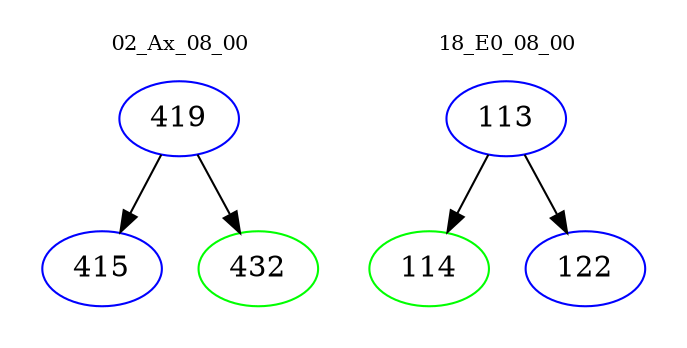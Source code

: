 digraph{
subgraph cluster_0 {
color = white
label = "02_Ax_08_00";
fontsize=10;
T0_419 [label="419", color="blue"]
T0_419 -> T0_415 [color="black"]
T0_415 [label="415", color="blue"]
T0_419 -> T0_432 [color="black"]
T0_432 [label="432", color="green"]
}
subgraph cluster_1 {
color = white
label = "18_E0_08_00";
fontsize=10;
T1_113 [label="113", color="blue"]
T1_113 -> T1_114 [color="black"]
T1_114 [label="114", color="green"]
T1_113 -> T1_122 [color="black"]
T1_122 [label="122", color="blue"]
}
}
